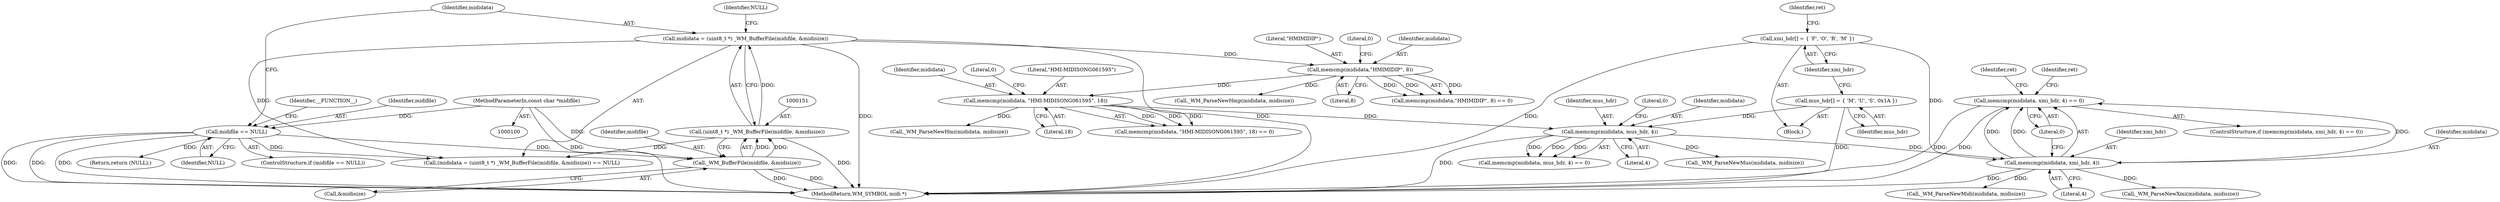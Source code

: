 digraph "0_wildmidi_814f31d8eceda8401eb812fc2e94ed143fdad0ab@API" {
"1000222" [label="(Call,memcmp(mididata, xmi_hdr, 4) == 0)"];
"1000223" [label="(Call,memcmp(mididata, xmi_hdr, 4))"];
"1000207" [label="(Call,memcmp(mididata, mus_hdr, 4))"];
"1000191" [label="(Call,memcmp(mididata, \"HMI-MIDISONG061595\", 18))"];
"1000175" [label="(Call,memcmp(mididata,\"HMIMIDIP\", 8))"];
"1000148" [label="(Call,mididata = (uint8_t *) _WM_BufferFile(midifile, &midisize))"];
"1000150" [label="(Call,(uint8_t *) _WM_BufferFile(midifile, &midisize))"];
"1000152" [label="(Call,_WM_BufferFile(midifile, &midisize))"];
"1000134" [label="(Call,midifile == NULL)"];
"1000101" [label="(MethodParameterIn,const char *midifile)"];
"1000112" [label="(Call,mus_hdr[] = { 'M', 'U', 'S', 0x1A })"];
"1000115" [label="(Call,xmi_hdr[] = { 'F', 'O', 'R', 'M' })"];
"1000227" [label="(Literal,0)"];
"1000225" [label="(Identifier,xmi_hdr)"];
"1000191" [label="(Call,memcmp(mididata, \"HMI-MIDISONG061595\", 18))"];
"1000239" [label="(Identifier,ret)"];
"1000210" [label="(Literal,4)"];
"1000217" [label="(Call,_WM_ParseNewMus(mididata, midisize))"];
"1000149" [label="(Identifier,mididata)"];
"1000153" [label="(Identifier,midifile)"];
"1000195" [label="(Literal,0)"];
"1000201" [label="(Call,_WM_ParseNewHmi(mididata, midisize))"];
"1000193" [label="(Literal,\"HMI-MIDISONG061595\")"];
"1000194" [label="(Literal,18)"];
"1000223" [label="(Call,memcmp(mididata, xmi_hdr, 4))"];
"1000156" [label="(Identifier,NULL)"];
"1000176" [label="(Identifier,mididata)"];
"1000177" [label="(Literal,\"HMIMIDIP\")"];
"1000150" [label="(Call,(uint8_t *) _WM_BufferFile(midifile, &midisize))"];
"1000179" [label="(Literal,0)"];
"1000136" [label="(Identifier,NULL)"];
"1000112" [label="(Call,mus_hdr[] = { 'M', 'U', 'S', 0x1A })"];
"1000224" [label="(Identifier,mididata)"];
"1000144" [label="(Return,return (NULL);)"];
"1000152" [label="(Call,_WM_BufferFile(midifile, &midisize))"];
"1000154" [label="(Call,&midisize)"];
"1000209" [label="(Identifier,mus_hdr)"];
"1000207" [label="(Call,memcmp(mididata, mus_hdr, 4))"];
"1000190" [label="(Call,memcmp(mididata, \"HMI-MIDISONG061595\", 18) == 0)"];
"1000221" [label="(ControlStructure,if (memcmp(mididata, xmi_hdr, 4) == 0))"];
"1000119" [label="(Identifier,ret)"];
"1000263" [label="(MethodReturn,WM_SYMBOL midi *)"];
"1000211" [label="(Literal,0)"];
"1000192" [label="(Identifier,mididata)"];
"1000148" [label="(Call,mididata = (uint8_t *) _WM_BufferFile(midifile, &midisize))"];
"1000226" [label="(Literal,4)"];
"1000178" [label="(Literal,8)"];
"1000185" [label="(Call,_WM_ParseNewHmp(mididata, midisize))"];
"1000147" [label="(Call,(mididata = (uint8_t *) _WM_BufferFile(midifile, &midisize)) == NULL)"];
"1000113" [label="(Identifier,mus_hdr)"];
"1000242" [label="(Call,_WM_ParseNewMidi(mididata, midisize))"];
"1000233" [label="(Call,_WM_ParseNewXmi(mididata, midisize))"];
"1000134" [label="(Call,midifile == NULL)"];
"1000206" [label="(Call,memcmp(mididata, mus_hdr, 4) == 0)"];
"1000115" [label="(Call,xmi_hdr[] = { 'F', 'O', 'R', 'M' })"];
"1000135" [label="(Identifier,midifile)"];
"1000208" [label="(Identifier,mididata)"];
"1000116" [label="(Identifier,xmi_hdr)"];
"1000133" [label="(ControlStructure,if (midifile == NULL))"];
"1000230" [label="(Identifier,ret)"];
"1000139" [label="(Identifier,__FUNCTION__)"];
"1000102" [label="(Block,)"];
"1000101" [label="(MethodParameterIn,const char *midifile)"];
"1000175" [label="(Call,memcmp(mididata,\"HMIMIDIP\", 8))"];
"1000222" [label="(Call,memcmp(mididata, xmi_hdr, 4) == 0)"];
"1000174" [label="(Call,memcmp(mididata,\"HMIMIDIP\", 8) == 0)"];
"1000222" -> "1000221"  [label="AST: "];
"1000222" -> "1000227"  [label="CFG: "];
"1000223" -> "1000222"  [label="AST: "];
"1000227" -> "1000222"  [label="AST: "];
"1000230" -> "1000222"  [label="CFG: "];
"1000239" -> "1000222"  [label="CFG: "];
"1000222" -> "1000263"  [label="DDG: "];
"1000222" -> "1000263"  [label="DDG: "];
"1000223" -> "1000222"  [label="DDG: "];
"1000223" -> "1000222"  [label="DDG: "];
"1000223" -> "1000222"  [label="DDG: "];
"1000223" -> "1000226"  [label="CFG: "];
"1000224" -> "1000223"  [label="AST: "];
"1000225" -> "1000223"  [label="AST: "];
"1000226" -> "1000223"  [label="AST: "];
"1000227" -> "1000223"  [label="CFG: "];
"1000223" -> "1000263"  [label="DDG: "];
"1000207" -> "1000223"  [label="DDG: "];
"1000115" -> "1000223"  [label="DDG: "];
"1000223" -> "1000233"  [label="DDG: "];
"1000223" -> "1000242"  [label="DDG: "];
"1000207" -> "1000206"  [label="AST: "];
"1000207" -> "1000210"  [label="CFG: "];
"1000208" -> "1000207"  [label="AST: "];
"1000209" -> "1000207"  [label="AST: "];
"1000210" -> "1000207"  [label="AST: "];
"1000211" -> "1000207"  [label="CFG: "];
"1000207" -> "1000263"  [label="DDG: "];
"1000207" -> "1000206"  [label="DDG: "];
"1000207" -> "1000206"  [label="DDG: "];
"1000207" -> "1000206"  [label="DDG: "];
"1000191" -> "1000207"  [label="DDG: "];
"1000112" -> "1000207"  [label="DDG: "];
"1000207" -> "1000217"  [label="DDG: "];
"1000191" -> "1000190"  [label="AST: "];
"1000191" -> "1000194"  [label="CFG: "];
"1000192" -> "1000191"  [label="AST: "];
"1000193" -> "1000191"  [label="AST: "];
"1000194" -> "1000191"  [label="AST: "];
"1000195" -> "1000191"  [label="CFG: "];
"1000191" -> "1000190"  [label="DDG: "];
"1000191" -> "1000190"  [label="DDG: "];
"1000191" -> "1000190"  [label="DDG: "];
"1000175" -> "1000191"  [label="DDG: "];
"1000191" -> "1000201"  [label="DDG: "];
"1000175" -> "1000174"  [label="AST: "];
"1000175" -> "1000178"  [label="CFG: "];
"1000176" -> "1000175"  [label="AST: "];
"1000177" -> "1000175"  [label="AST: "];
"1000178" -> "1000175"  [label="AST: "];
"1000179" -> "1000175"  [label="CFG: "];
"1000175" -> "1000174"  [label="DDG: "];
"1000175" -> "1000174"  [label="DDG: "];
"1000175" -> "1000174"  [label="DDG: "];
"1000148" -> "1000175"  [label="DDG: "];
"1000175" -> "1000185"  [label="DDG: "];
"1000148" -> "1000147"  [label="AST: "];
"1000148" -> "1000150"  [label="CFG: "];
"1000149" -> "1000148"  [label="AST: "];
"1000150" -> "1000148"  [label="AST: "];
"1000156" -> "1000148"  [label="CFG: "];
"1000148" -> "1000263"  [label="DDG: "];
"1000148" -> "1000263"  [label="DDG: "];
"1000148" -> "1000147"  [label="DDG: "];
"1000150" -> "1000148"  [label="DDG: "];
"1000150" -> "1000152"  [label="CFG: "];
"1000151" -> "1000150"  [label="AST: "];
"1000152" -> "1000150"  [label="AST: "];
"1000150" -> "1000263"  [label="DDG: "];
"1000150" -> "1000147"  [label="DDG: "];
"1000152" -> "1000150"  [label="DDG: "];
"1000152" -> "1000150"  [label="DDG: "];
"1000152" -> "1000154"  [label="CFG: "];
"1000153" -> "1000152"  [label="AST: "];
"1000154" -> "1000152"  [label="AST: "];
"1000152" -> "1000263"  [label="DDG: "];
"1000152" -> "1000263"  [label="DDG: "];
"1000134" -> "1000152"  [label="DDG: "];
"1000101" -> "1000152"  [label="DDG: "];
"1000134" -> "1000133"  [label="AST: "];
"1000134" -> "1000136"  [label="CFG: "];
"1000135" -> "1000134"  [label="AST: "];
"1000136" -> "1000134"  [label="AST: "];
"1000139" -> "1000134"  [label="CFG: "];
"1000149" -> "1000134"  [label="CFG: "];
"1000134" -> "1000263"  [label="DDG: "];
"1000134" -> "1000263"  [label="DDG: "];
"1000134" -> "1000263"  [label="DDG: "];
"1000101" -> "1000134"  [label="DDG: "];
"1000134" -> "1000144"  [label="DDG: "];
"1000134" -> "1000147"  [label="DDG: "];
"1000101" -> "1000100"  [label="AST: "];
"1000101" -> "1000263"  [label="DDG: "];
"1000112" -> "1000102"  [label="AST: "];
"1000112" -> "1000113"  [label="CFG: "];
"1000113" -> "1000112"  [label="AST: "];
"1000116" -> "1000112"  [label="CFG: "];
"1000112" -> "1000263"  [label="DDG: "];
"1000115" -> "1000102"  [label="AST: "];
"1000115" -> "1000116"  [label="CFG: "];
"1000116" -> "1000115"  [label="AST: "];
"1000119" -> "1000115"  [label="CFG: "];
"1000115" -> "1000263"  [label="DDG: "];
}
